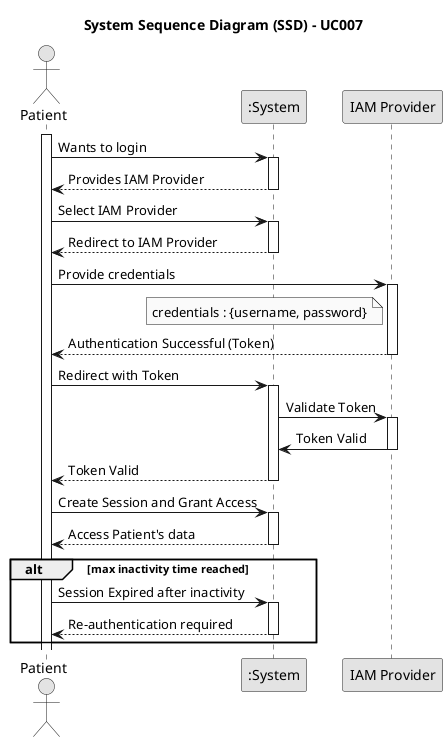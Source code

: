 @startuml "uc007-system-sequence-diagram"
skinparam monochrome true
skinparam packageStyle rectangle
skinparam shadowing false

title System Sequence Diagram (SSD) - UC007

actor Patient as Patient
participant ":System" as System
participant "IAM Provider" as IAM

activate Patient
    Patient -> System: Wants to login
    activate System
        System --> Patient: Provides IAM Provider
        deactivate System

    Patient -> System: Select IAM Provider
    activate System
        System --> Patient: Redirect to IAM Provider
        deactivate System

    Patient -> IAM: Provide credentials
    note left of IAM
        credentials : {username, password}
    end note
    activate IAM
        IAM --> Patient: Authentication Successful (Token)
        deactivate IAM

    Patient -> System: Redirect with Token
    activate System
        System -> IAM: Validate Token
        activate IAM
            IAM -> System: Token Valid
            deactivate IAM
        System --> Patient: Token Valid
        deactivate System

    Patient -> System: Create Session and Grant Access
    activate System
        System --> Patient: Access Patient's data 
        deactivate System

    alt max inactivity time reached
        Patient -> System: Session Expired after inactivity
        activate System
            System --> Patient: Re-authentication required
        deactivate System
    end
@enduml
